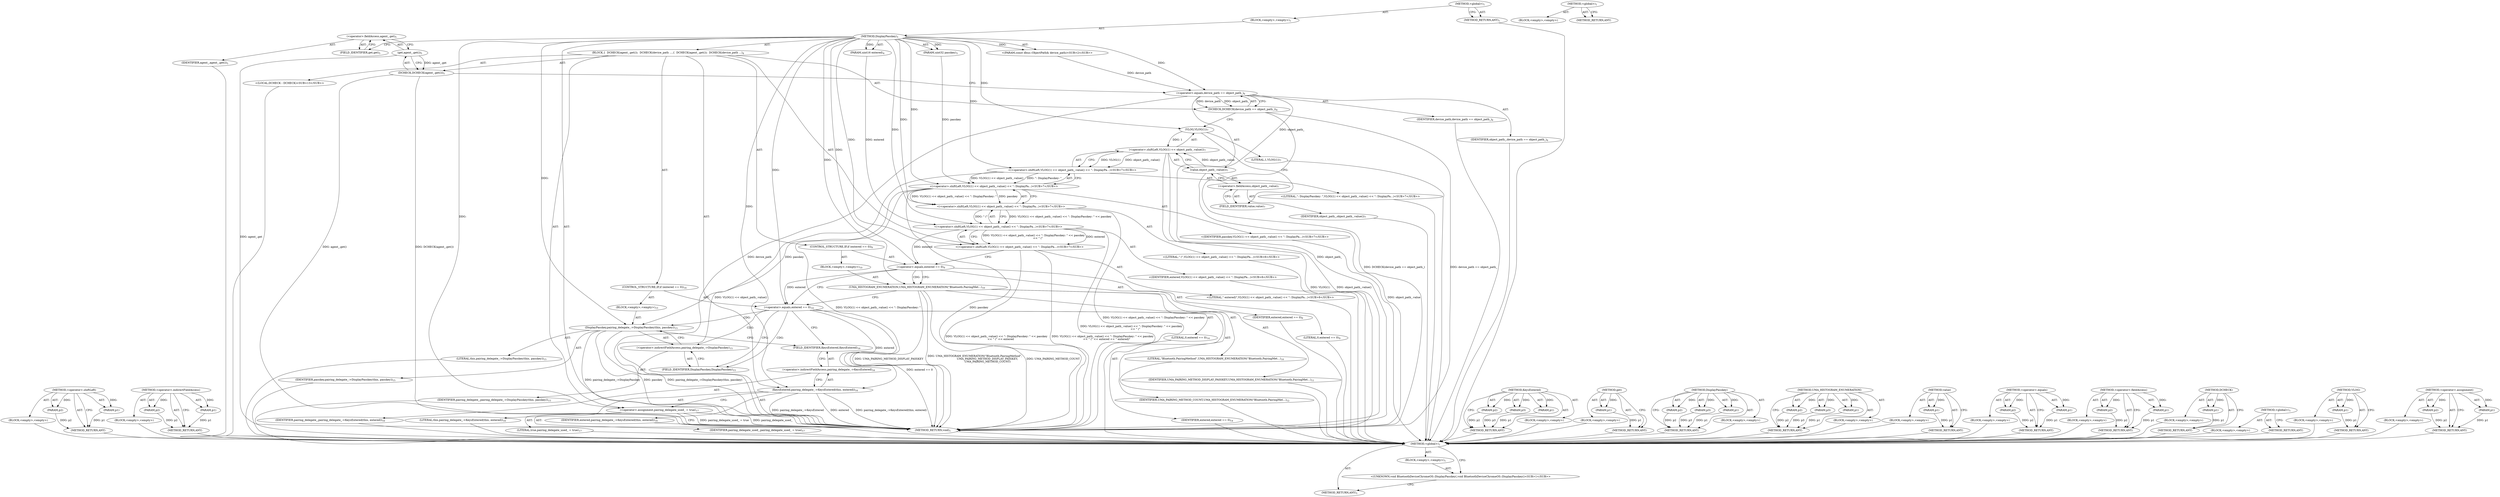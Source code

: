 digraph "&lt;global&gt;" {
vulnerable_122 [label=<(METHOD,&lt;operator&gt;.shiftLeft)>];
vulnerable_123 [label=<(PARAM,p1)>];
vulnerable_124 [label=<(PARAM,p2)>];
vulnerable_125 [label=<(BLOCK,&lt;empty&gt;,&lt;empty&gt;)>];
vulnerable_126 [label=<(METHOD_RETURN,ANY)>];
vulnerable_147 [label=<(METHOD,&lt;operator&gt;.indirectFieldAccess)>];
vulnerable_148 [label=<(PARAM,p1)>];
vulnerable_149 [label=<(PARAM,p2)>];
vulnerable_150 [label=<(BLOCK,&lt;empty&gt;,&lt;empty&gt;)>];
vulnerable_151 [label=<(METHOD_RETURN,ANY)>];
vulnerable_6 [label=<(METHOD,&lt;global&gt;)<SUB>1</SUB>>];
vulnerable_7 [label=<(BLOCK,&lt;empty&gt;,&lt;empty&gt;)<SUB>1</SUB>>];
vulnerable_8 [label=<(METHOD,DisplayPasskey)<SUB>1</SUB>>];
vulnerable_9 [label="<(PARAM,const dbus::ObjectPath&amp; device_path)<SUB>2</SUB>>"];
vulnerable_10 [label=<(PARAM,uint32 passkey)<SUB>3</SUB>>];
vulnerable_11 [label=<(PARAM,uint16 entered)<SUB>4</SUB>>];
vulnerable_12 [label=<(BLOCK,{
  DCHECK(agent_.get());
  DCHECK(device_path ...,{
  DCHECK(agent_.get());
  DCHECK(device_path ...)<SUB>4</SUB>>];
vulnerable_13 [label=<(DCHECK,DCHECK(agent_.get()))<SUB>5</SUB>>];
vulnerable_14 [label=<(get,agent_.get())<SUB>5</SUB>>];
vulnerable_15 [label=<(&lt;operator&gt;.fieldAccess,agent_.get)<SUB>5</SUB>>];
vulnerable_16 [label=<(IDENTIFIER,agent_,agent_.get())<SUB>5</SUB>>];
vulnerable_17 [label=<(FIELD_IDENTIFIER,get,get)<SUB>5</SUB>>];
vulnerable_18 [label=<(DCHECK,DCHECK(device_path == object_path_))<SUB>6</SUB>>];
vulnerable_19 [label=<(&lt;operator&gt;.equals,device_path == object_path_)<SUB>6</SUB>>];
vulnerable_20 [label=<(IDENTIFIER,device_path,device_path == object_path_)<SUB>6</SUB>>];
vulnerable_21 [label=<(IDENTIFIER,object_path_,device_path == object_path_)<SUB>6</SUB>>];
vulnerable_22 [label="<(&lt;operator&gt;.shiftLeft,VLOG(1) &lt;&lt; object_path_.value() &lt;&lt; &quot;: DisplayPa...)<SUB>7</SUB>>"];
vulnerable_23 [label="<(&lt;operator&gt;.shiftLeft,VLOG(1) &lt;&lt; object_path_.value() &lt;&lt; &quot;: DisplayPa...)<SUB>7</SUB>>"];
vulnerable_24 [label="<(&lt;operator&gt;.shiftLeft,VLOG(1) &lt;&lt; object_path_.value() &lt;&lt; &quot;: DisplayPa...)<SUB>7</SUB>>"];
vulnerable_25 [label="<(&lt;operator&gt;.shiftLeft,VLOG(1) &lt;&lt; object_path_.value() &lt;&lt; &quot;: DisplayPa...)<SUB>7</SUB>>"];
vulnerable_26 [label="<(&lt;operator&gt;.shiftLeft,VLOG(1) &lt;&lt; object_path_.value() &lt;&lt; &quot;: DisplayPa...)<SUB>7</SUB>>"];
vulnerable_27 [label=<(&lt;operator&gt;.shiftLeft,VLOG(1) &lt;&lt; object_path_.value())<SUB>7</SUB>>];
vulnerable_28 [label=<(VLOG,VLOG(1))<SUB>7</SUB>>];
vulnerable_29 [label=<(LITERAL,1,VLOG(1))<SUB>7</SUB>>];
vulnerable_30 [label=<(value,object_path_.value())<SUB>7</SUB>>];
vulnerable_31 [label=<(&lt;operator&gt;.fieldAccess,object_path_.value)<SUB>7</SUB>>];
vulnerable_32 [label=<(IDENTIFIER,object_path_,object_path_.value())<SUB>7</SUB>>];
vulnerable_33 [label=<(FIELD_IDENTIFIER,value,value)<SUB>7</SUB>>];
vulnerable_34 [label="<(LITERAL,&quot;: DisplayPasskey: &quot;,VLOG(1) &lt;&lt; object_path_.value() &lt;&lt; &quot;: DisplayPa...)<SUB>7</SUB>>"];
vulnerable_35 [label="<(IDENTIFIER,passkey,VLOG(1) &lt;&lt; object_path_.value() &lt;&lt; &quot;: DisplayPa...)<SUB>7</SUB>>"];
vulnerable_36 [label="<(LITERAL,&quot; (&quot;,VLOG(1) &lt;&lt; object_path_.value() &lt;&lt; &quot;: DisplayPa...)<SUB>8</SUB>>"];
vulnerable_37 [label="<(IDENTIFIER,entered,VLOG(1) &lt;&lt; object_path_.value() &lt;&lt; &quot;: DisplayPa...)<SUB>8</SUB>>"];
vulnerable_38 [label="<(LITERAL,&quot; entered)&quot;,VLOG(1) &lt;&lt; object_path_.value() &lt;&lt; &quot;: DisplayPa...)<SUB>8</SUB>>"];
vulnerable_39 [label=<(CONTROL_STRUCTURE,IF,if (entered == 0))<SUB>9</SUB>>];
vulnerable_40 [label=<(&lt;operator&gt;.equals,entered == 0)<SUB>9</SUB>>];
vulnerable_41 [label=<(IDENTIFIER,entered,entered == 0)<SUB>9</SUB>>];
vulnerable_42 [label=<(LITERAL,0,entered == 0)<SUB>9</SUB>>];
vulnerable_43 [label=<(BLOCK,&lt;empty&gt;,&lt;empty&gt;)<SUB>10</SUB>>];
vulnerable_44 [label=<(UMA_HISTOGRAM_ENUMERATION,UMA_HISTOGRAM_ENUMERATION(&quot;Bluetooth.PairingMet...)<SUB>10</SUB>>];
vulnerable_45 [label=<(LITERAL,&quot;Bluetooth.PairingMethod&quot;,UMA_HISTOGRAM_ENUMERATION(&quot;Bluetooth.PairingMet...)<SUB>10</SUB>>];
vulnerable_46 [label=<(IDENTIFIER,UMA_PAIRING_METHOD_DISPLAY_PASSKEY,UMA_HISTOGRAM_ENUMERATION(&quot;Bluetooth.PairingMet...)<SUB>11</SUB>>];
vulnerable_47 [label=<(IDENTIFIER,UMA_PAIRING_METHOD_COUNT,UMA_HISTOGRAM_ENUMERATION(&quot;Bluetooth.PairingMet...)<SUB>12</SUB>>];
vulnerable_48 [label="<(LOCAL,DCHECK : DCHECK)<SUB>13</SUB>>"];
vulnerable_49 [label=<(CONTROL_STRUCTURE,IF,if (entered == 0))<SUB>14</SUB>>];
vulnerable_50 [label=<(&lt;operator&gt;.equals,entered == 0)<SUB>14</SUB>>];
vulnerable_51 [label=<(IDENTIFIER,entered,entered == 0)<SUB>14</SUB>>];
vulnerable_52 [label=<(LITERAL,0,entered == 0)<SUB>14</SUB>>];
vulnerable_53 [label=<(BLOCK,&lt;empty&gt;,&lt;empty&gt;)<SUB>15</SUB>>];
vulnerable_54 [label=<(DisplayPasskey,pairing_delegate_-&gt;DisplayPasskey(this, passkey))<SUB>15</SUB>>];
vulnerable_55 [label=<(&lt;operator&gt;.indirectFieldAccess,pairing_delegate_-&gt;DisplayPasskey)<SUB>15</SUB>>];
vulnerable_56 [label=<(IDENTIFIER,pairing_delegate_,pairing_delegate_-&gt;DisplayPasskey(this, passkey))<SUB>15</SUB>>];
vulnerable_57 [label=<(FIELD_IDENTIFIER,DisplayPasskey,DisplayPasskey)<SUB>15</SUB>>];
vulnerable_58 [label=<(LITERAL,this,pairing_delegate_-&gt;DisplayPasskey(this, passkey))<SUB>15</SUB>>];
vulnerable_59 [label=<(IDENTIFIER,passkey,pairing_delegate_-&gt;DisplayPasskey(this, passkey))<SUB>15</SUB>>];
vulnerable_60 [label=<(KeysEntered,pairing_delegate_-&gt;KeysEntered(this, entered))<SUB>16</SUB>>];
vulnerable_61 [label=<(&lt;operator&gt;.indirectFieldAccess,pairing_delegate_-&gt;KeysEntered)<SUB>16</SUB>>];
vulnerable_62 [label=<(IDENTIFIER,pairing_delegate_,pairing_delegate_-&gt;KeysEntered(this, entered))<SUB>16</SUB>>];
vulnerable_63 [label=<(FIELD_IDENTIFIER,KeysEntered,KeysEntered)<SUB>16</SUB>>];
vulnerable_64 [label=<(LITERAL,this,pairing_delegate_-&gt;KeysEntered(this, entered))<SUB>16</SUB>>];
vulnerable_65 [label=<(IDENTIFIER,entered,pairing_delegate_-&gt;KeysEntered(this, entered))<SUB>16</SUB>>];
vulnerable_66 [label=<(&lt;operator&gt;.assignment,pairing_delegate_used_ = true)<SUB>17</SUB>>];
vulnerable_67 [label=<(IDENTIFIER,pairing_delegate_used_,pairing_delegate_used_ = true)<SUB>17</SUB>>];
vulnerable_68 [label=<(LITERAL,true,pairing_delegate_used_ = true)<SUB>17</SUB>>];
vulnerable_69 [label=<(METHOD_RETURN,void)<SUB>1</SUB>>];
vulnerable_71 [label=<(METHOD_RETURN,ANY)<SUB>1</SUB>>];
vulnerable_152 [label=<(METHOD,KeysEntered)>];
vulnerable_153 [label=<(PARAM,p1)>];
vulnerable_154 [label=<(PARAM,p2)>];
vulnerable_155 [label=<(PARAM,p3)>];
vulnerable_156 [label=<(BLOCK,&lt;empty&gt;,&lt;empty&gt;)>];
vulnerable_157 [label=<(METHOD_RETURN,ANY)>];
vulnerable_108 [label=<(METHOD,get)>];
vulnerable_109 [label=<(PARAM,p1)>];
vulnerable_110 [label=<(BLOCK,&lt;empty&gt;,&lt;empty&gt;)>];
vulnerable_111 [label=<(METHOD_RETURN,ANY)>];
vulnerable_141 [label=<(METHOD,DisplayPasskey)>];
vulnerable_142 [label=<(PARAM,p1)>];
vulnerable_143 [label=<(PARAM,p2)>];
vulnerable_144 [label=<(PARAM,p3)>];
vulnerable_145 [label=<(BLOCK,&lt;empty&gt;,&lt;empty&gt;)>];
vulnerable_146 [label=<(METHOD_RETURN,ANY)>];
vulnerable_135 [label=<(METHOD,UMA_HISTOGRAM_ENUMERATION)>];
vulnerable_136 [label=<(PARAM,p1)>];
vulnerable_137 [label=<(PARAM,p2)>];
vulnerable_138 [label=<(PARAM,p3)>];
vulnerable_139 [label=<(BLOCK,&lt;empty&gt;,&lt;empty&gt;)>];
vulnerable_140 [label=<(METHOD_RETURN,ANY)>];
vulnerable_131 [label=<(METHOD,value)>];
vulnerable_132 [label=<(PARAM,p1)>];
vulnerable_133 [label=<(BLOCK,&lt;empty&gt;,&lt;empty&gt;)>];
vulnerable_134 [label=<(METHOD_RETURN,ANY)>];
vulnerable_117 [label=<(METHOD,&lt;operator&gt;.equals)>];
vulnerable_118 [label=<(PARAM,p1)>];
vulnerable_119 [label=<(PARAM,p2)>];
vulnerable_120 [label=<(BLOCK,&lt;empty&gt;,&lt;empty&gt;)>];
vulnerable_121 [label=<(METHOD_RETURN,ANY)>];
vulnerable_112 [label=<(METHOD,&lt;operator&gt;.fieldAccess)>];
vulnerable_113 [label=<(PARAM,p1)>];
vulnerable_114 [label=<(PARAM,p2)>];
vulnerable_115 [label=<(BLOCK,&lt;empty&gt;,&lt;empty&gt;)>];
vulnerable_116 [label=<(METHOD_RETURN,ANY)>];
vulnerable_104 [label=<(METHOD,DCHECK)>];
vulnerable_105 [label=<(PARAM,p1)>];
vulnerable_106 [label=<(BLOCK,&lt;empty&gt;,&lt;empty&gt;)>];
vulnerable_107 [label=<(METHOD_RETURN,ANY)>];
vulnerable_98 [label=<(METHOD,&lt;global&gt;)<SUB>1</SUB>>];
vulnerable_99 [label=<(BLOCK,&lt;empty&gt;,&lt;empty&gt;)>];
vulnerable_100 [label=<(METHOD_RETURN,ANY)>];
vulnerable_127 [label=<(METHOD,VLOG)>];
vulnerable_128 [label=<(PARAM,p1)>];
vulnerable_129 [label=<(BLOCK,&lt;empty&gt;,&lt;empty&gt;)>];
vulnerable_130 [label=<(METHOD_RETURN,ANY)>];
vulnerable_158 [label=<(METHOD,&lt;operator&gt;.assignment)>];
vulnerable_159 [label=<(PARAM,p1)>];
vulnerable_160 [label=<(PARAM,p2)>];
vulnerable_161 [label=<(BLOCK,&lt;empty&gt;,&lt;empty&gt;)>];
vulnerable_162 [label=<(METHOD_RETURN,ANY)>];
fixed_6 [label=<(METHOD,&lt;global&gt;)<SUB>1</SUB>>];
fixed_7 [label=<(BLOCK,&lt;empty&gt;,&lt;empty&gt;)<SUB>1</SUB>>];
fixed_8 [label="<(UNKNOWN,void BluetoothDeviceChromeOS::DisplayPasskey(,void BluetoothDeviceChromeOS::DisplayPasskey()<SUB>1</SUB>>"];
fixed_9 [label=<(METHOD_RETURN,ANY)<SUB>1</SUB>>];
fixed_14 [label=<(METHOD,&lt;global&gt;)<SUB>1</SUB>>];
fixed_15 [label=<(BLOCK,&lt;empty&gt;,&lt;empty&gt;)>];
fixed_16 [label=<(METHOD_RETURN,ANY)>];
vulnerable_122 -> vulnerable_123  [key=0, label="AST: "];
vulnerable_122 -> vulnerable_123  [key=1, label="DDG: "];
vulnerable_122 -> vulnerable_125  [key=0, label="AST: "];
vulnerable_122 -> vulnerable_124  [key=0, label="AST: "];
vulnerable_122 -> vulnerable_124  [key=1, label="DDG: "];
vulnerable_122 -> vulnerable_126  [key=0, label="AST: "];
vulnerable_122 -> vulnerable_126  [key=1, label="CFG: "];
vulnerable_123 -> vulnerable_126  [key=0, label="DDG: p1"];
vulnerable_124 -> vulnerable_126  [key=0, label="DDG: p2"];
vulnerable_125 -> fixed_6  [key=0];
vulnerable_126 -> fixed_6  [key=0];
vulnerable_147 -> vulnerable_148  [key=0, label="AST: "];
vulnerable_147 -> vulnerable_148  [key=1, label="DDG: "];
vulnerable_147 -> vulnerable_150  [key=0, label="AST: "];
vulnerable_147 -> vulnerable_149  [key=0, label="AST: "];
vulnerable_147 -> vulnerable_149  [key=1, label="DDG: "];
vulnerable_147 -> vulnerable_151  [key=0, label="AST: "];
vulnerable_147 -> vulnerable_151  [key=1, label="CFG: "];
vulnerable_148 -> vulnerable_151  [key=0, label="DDG: p1"];
vulnerable_149 -> vulnerable_151  [key=0, label="DDG: p2"];
vulnerable_150 -> fixed_6  [key=0];
vulnerable_151 -> fixed_6  [key=0];
vulnerable_6 -> vulnerable_7  [key=0, label="AST: "];
vulnerable_6 -> vulnerable_71  [key=0, label="AST: "];
vulnerable_6 -> vulnerable_71  [key=1, label="CFG: "];
vulnerable_7 -> vulnerable_8  [key=0, label="AST: "];
vulnerable_8 -> vulnerable_9  [key=0, label="AST: "];
vulnerable_8 -> vulnerable_9  [key=1, label="DDG: "];
vulnerable_8 -> vulnerable_10  [key=0, label="AST: "];
vulnerable_8 -> vulnerable_10  [key=1, label="DDG: "];
vulnerable_8 -> vulnerable_11  [key=0, label="AST: "];
vulnerable_8 -> vulnerable_11  [key=1, label="DDG: "];
vulnerable_8 -> vulnerable_12  [key=0, label="AST: "];
vulnerable_8 -> vulnerable_69  [key=0, label="AST: "];
vulnerable_8 -> vulnerable_17  [key=0, label="CFG: "];
vulnerable_8 -> vulnerable_66  [key=0, label="DDG: "];
vulnerable_8 -> vulnerable_22  [key=0, label="DDG: "];
vulnerable_8 -> vulnerable_60  [key=0, label="DDG: "];
vulnerable_8 -> vulnerable_19  [key=0, label="DDG: "];
vulnerable_8 -> vulnerable_23  [key=0, label="DDG: "];
vulnerable_8 -> vulnerable_40  [key=0, label="DDG: "];
vulnerable_8 -> vulnerable_50  [key=0, label="DDG: "];
vulnerable_8 -> vulnerable_24  [key=0, label="DDG: "];
vulnerable_8 -> vulnerable_44  [key=0, label="DDG: "];
vulnerable_8 -> vulnerable_54  [key=0, label="DDG: "];
vulnerable_8 -> vulnerable_25  [key=0, label="DDG: "];
vulnerable_8 -> vulnerable_26  [key=0, label="DDG: "];
vulnerable_8 -> vulnerable_28  [key=0, label="DDG: "];
vulnerable_9 -> vulnerable_19  [key=0, label="DDG: device_path"];
vulnerable_10 -> vulnerable_25  [key=0, label="DDG: passkey"];
vulnerable_11 -> vulnerable_23  [key=0, label="DDG: entered"];
vulnerable_12 -> vulnerable_13  [key=0, label="AST: "];
vulnerable_12 -> vulnerable_18  [key=0, label="AST: "];
vulnerable_12 -> vulnerable_22  [key=0, label="AST: "];
vulnerable_12 -> vulnerable_39  [key=0, label="AST: "];
vulnerable_12 -> vulnerable_48  [key=0, label="AST: "];
vulnerable_12 -> vulnerable_49  [key=0, label="AST: "];
vulnerable_12 -> vulnerable_60  [key=0, label="AST: "];
vulnerable_12 -> vulnerable_66  [key=0, label="AST: "];
vulnerable_13 -> vulnerable_14  [key=0, label="AST: "];
vulnerable_13 -> vulnerable_19  [key=0, label="CFG: "];
vulnerable_13 -> vulnerable_69  [key=0, label="DDG: agent_.get()"];
vulnerable_13 -> vulnerable_69  [key=1, label="DDG: DCHECK(agent_.get())"];
vulnerable_14 -> vulnerable_15  [key=0, label="AST: "];
vulnerable_14 -> vulnerable_13  [key=0, label="CFG: "];
vulnerable_14 -> vulnerable_13  [key=1, label="DDG: agent_.get"];
vulnerable_14 -> vulnerable_69  [key=0, label="DDG: agent_.get"];
vulnerable_15 -> vulnerable_16  [key=0, label="AST: "];
vulnerable_15 -> vulnerable_17  [key=0, label="AST: "];
vulnerable_15 -> vulnerable_14  [key=0, label="CFG: "];
vulnerable_16 -> fixed_6  [key=0];
vulnerable_17 -> vulnerable_15  [key=0, label="CFG: "];
vulnerable_18 -> vulnerable_19  [key=0, label="AST: "];
vulnerable_18 -> vulnerable_28  [key=0, label="CFG: "];
vulnerable_18 -> vulnerable_69  [key=0, label="DDG: device_path == object_path_"];
vulnerable_18 -> vulnerable_69  [key=1, label="DDG: DCHECK(device_path == object_path_)"];
vulnerable_19 -> vulnerable_20  [key=0, label="AST: "];
vulnerable_19 -> vulnerable_21  [key=0, label="AST: "];
vulnerable_19 -> vulnerable_18  [key=0, label="CFG: "];
vulnerable_19 -> vulnerable_18  [key=1, label="DDG: device_path"];
vulnerable_19 -> vulnerable_18  [key=2, label="DDG: object_path_"];
vulnerable_19 -> vulnerable_69  [key=0, label="DDG: device_path"];
vulnerable_19 -> vulnerable_69  [key=1, label="DDG: object_path_"];
vulnerable_19 -> vulnerable_30  [key=0, label="DDG: object_path_"];
vulnerable_20 -> fixed_6  [key=0];
vulnerable_21 -> fixed_6  [key=0];
vulnerable_22 -> vulnerable_23  [key=0, label="AST: "];
vulnerable_22 -> vulnerable_38  [key=0, label="AST: "];
vulnerable_22 -> vulnerable_40  [key=0, label="CFG: "];
vulnerable_22 -> vulnerable_69  [key=0, label="DDG: VLOG(1) &lt;&lt; object_path_.value() &lt;&lt; &quot;: DisplayPasskey: &quot; &lt;&lt; passkey
          &lt;&lt; &quot; (&quot; &lt;&lt; entered"];
vulnerable_22 -> vulnerable_69  [key=1, label="DDG: VLOG(1) &lt;&lt; object_path_.value() &lt;&lt; &quot;: DisplayPasskey: &quot; &lt;&lt; passkey
          &lt;&lt; &quot; (&quot; &lt;&lt; entered &lt;&lt; &quot; entered)&quot;"];
vulnerable_23 -> vulnerable_24  [key=0, label="AST: "];
vulnerable_23 -> vulnerable_37  [key=0, label="AST: "];
vulnerable_23 -> vulnerable_22  [key=0, label="CFG: "];
vulnerable_23 -> vulnerable_22  [key=1, label="DDG: VLOG(1) &lt;&lt; object_path_.value() &lt;&lt; &quot;: DisplayPasskey: &quot; &lt;&lt; passkey
          &lt;&lt; &quot; (&quot;"];
vulnerable_23 -> vulnerable_22  [key=2, label="DDG: entered"];
vulnerable_23 -> vulnerable_69  [key=0, label="DDG: VLOG(1) &lt;&lt; object_path_.value() &lt;&lt; &quot;: DisplayPasskey: &quot; &lt;&lt; passkey
          &lt;&lt; &quot; (&quot;"];
vulnerable_23 -> vulnerable_40  [key=0, label="DDG: entered"];
vulnerable_24 -> vulnerable_25  [key=0, label="AST: "];
vulnerable_24 -> vulnerable_36  [key=0, label="AST: "];
vulnerable_24 -> vulnerable_23  [key=0, label="CFG: "];
vulnerable_24 -> vulnerable_23  [key=1, label="DDG: VLOG(1) &lt;&lt; object_path_.value() &lt;&lt; &quot;: DisplayPasskey: &quot; &lt;&lt; passkey"];
vulnerable_24 -> vulnerable_23  [key=2, label="DDG: &quot; (&quot;"];
vulnerable_24 -> vulnerable_69  [key=0, label="DDG: VLOG(1) &lt;&lt; object_path_.value() &lt;&lt; &quot;: DisplayPasskey: &quot; &lt;&lt; passkey"];
vulnerable_25 -> vulnerable_26  [key=0, label="AST: "];
vulnerable_25 -> vulnerable_35  [key=0, label="AST: "];
vulnerable_25 -> vulnerable_24  [key=0, label="CFG: "];
vulnerable_25 -> vulnerable_24  [key=1, label="DDG: VLOG(1) &lt;&lt; object_path_.value() &lt;&lt; &quot;: DisplayPasskey: &quot;"];
vulnerable_25 -> vulnerable_24  [key=2, label="DDG: passkey"];
vulnerable_25 -> vulnerable_69  [key=0, label="DDG: VLOG(1) &lt;&lt; object_path_.value() &lt;&lt; &quot;: DisplayPasskey: &quot;"];
vulnerable_25 -> vulnerable_69  [key=1, label="DDG: passkey"];
vulnerable_25 -> vulnerable_54  [key=0, label="DDG: passkey"];
vulnerable_26 -> vulnerable_27  [key=0, label="AST: "];
vulnerable_26 -> vulnerable_34  [key=0, label="AST: "];
vulnerable_26 -> vulnerable_25  [key=0, label="CFG: "];
vulnerable_26 -> vulnerable_25  [key=1, label="DDG: VLOG(1) &lt;&lt; object_path_.value()"];
vulnerable_26 -> vulnerable_25  [key=2, label="DDG: &quot;: DisplayPasskey: &quot;"];
vulnerable_26 -> vulnerable_69  [key=0, label="DDG: VLOG(1) &lt;&lt; object_path_.value()"];
vulnerable_27 -> vulnerable_28  [key=0, label="AST: "];
vulnerable_27 -> vulnerable_30  [key=0, label="AST: "];
vulnerable_27 -> vulnerable_26  [key=0, label="CFG: "];
vulnerable_27 -> vulnerable_26  [key=1, label="DDG: VLOG(1)"];
vulnerable_27 -> vulnerable_26  [key=2, label="DDG: object_path_.value()"];
vulnerable_27 -> vulnerable_69  [key=0, label="DDG: VLOG(1)"];
vulnerable_27 -> vulnerable_69  [key=1, label="DDG: object_path_.value()"];
vulnerable_28 -> vulnerable_29  [key=0, label="AST: "];
vulnerable_28 -> vulnerable_33  [key=0, label="CFG: "];
vulnerable_28 -> vulnerable_27  [key=0, label="DDG: 1"];
vulnerable_29 -> fixed_6  [key=0];
vulnerable_30 -> vulnerable_31  [key=0, label="AST: "];
vulnerable_30 -> vulnerable_27  [key=0, label="CFG: "];
vulnerable_30 -> vulnerable_27  [key=1, label="DDG: object_path_.value"];
vulnerable_30 -> vulnerable_69  [key=0, label="DDG: object_path_.value"];
vulnerable_31 -> vulnerable_32  [key=0, label="AST: "];
vulnerable_31 -> vulnerable_33  [key=0, label="AST: "];
vulnerable_31 -> vulnerable_30  [key=0, label="CFG: "];
vulnerable_32 -> fixed_6  [key=0];
vulnerable_33 -> vulnerable_31  [key=0, label="CFG: "];
vulnerable_34 -> fixed_6  [key=0];
vulnerable_35 -> fixed_6  [key=0];
vulnerable_36 -> fixed_6  [key=0];
vulnerable_37 -> fixed_6  [key=0];
vulnerable_38 -> fixed_6  [key=0];
vulnerable_39 -> vulnerable_40  [key=0, label="AST: "];
vulnerable_39 -> vulnerable_43  [key=0, label="AST: "];
vulnerable_40 -> vulnerable_41  [key=0, label="AST: "];
vulnerable_40 -> vulnerable_42  [key=0, label="AST: "];
vulnerable_40 -> vulnerable_44  [key=0, label="CFG: "];
vulnerable_40 -> vulnerable_44  [key=1, label="CDG: "];
vulnerable_40 -> vulnerable_50  [key=0, label="CFG: "];
vulnerable_40 -> vulnerable_50  [key=1, label="DDG: entered"];
vulnerable_41 -> fixed_6  [key=0];
vulnerable_42 -> fixed_6  [key=0];
vulnerable_43 -> vulnerable_44  [key=0, label="AST: "];
vulnerable_44 -> vulnerable_45  [key=0, label="AST: "];
vulnerable_44 -> vulnerable_46  [key=0, label="AST: "];
vulnerable_44 -> vulnerable_47  [key=0, label="AST: "];
vulnerable_44 -> vulnerable_50  [key=0, label="CFG: "];
vulnerable_44 -> vulnerable_69  [key=0, label="DDG: UMA_PAIRING_METHOD_DISPLAY_PASSKEY"];
vulnerable_44 -> vulnerable_69  [key=1, label="DDG: UMA_HISTOGRAM_ENUMERATION(&quot;Bluetooth.PairingMethod&quot;,
                              UMA_PAIRING_METHOD_DISPLAY_PASSKEY,
                              UMA_PAIRING_METHOD_COUNT)"];
vulnerable_44 -> vulnerable_69  [key=2, label="DDG: UMA_PAIRING_METHOD_COUNT"];
vulnerable_45 -> fixed_6  [key=0];
vulnerable_46 -> fixed_6  [key=0];
vulnerable_47 -> fixed_6  [key=0];
vulnerable_48 -> fixed_6  [key=0];
vulnerable_49 -> vulnerable_50  [key=0, label="AST: "];
vulnerable_49 -> vulnerable_53  [key=0, label="AST: "];
vulnerable_50 -> vulnerable_51  [key=0, label="AST: "];
vulnerable_50 -> vulnerable_52  [key=0, label="AST: "];
vulnerable_50 -> vulnerable_57  [key=0, label="CFG: "];
vulnerable_50 -> vulnerable_57  [key=1, label="CDG: "];
vulnerable_50 -> vulnerable_63  [key=0, label="CFG: "];
vulnerable_50 -> vulnerable_69  [key=0, label="DDG: entered == 0"];
vulnerable_50 -> vulnerable_60  [key=0, label="DDG: entered"];
vulnerable_50 -> vulnerable_54  [key=0, label="CDG: "];
vulnerable_50 -> vulnerable_55  [key=0, label="CDG: "];
vulnerable_51 -> fixed_6  [key=0];
vulnerable_52 -> fixed_6  [key=0];
vulnerable_53 -> vulnerable_54  [key=0, label="AST: "];
vulnerable_54 -> vulnerable_55  [key=0, label="AST: "];
vulnerable_54 -> vulnerable_58  [key=0, label="AST: "];
vulnerable_54 -> vulnerable_59  [key=0, label="AST: "];
vulnerable_54 -> vulnerable_63  [key=0, label="CFG: "];
vulnerable_54 -> vulnerable_69  [key=0, label="DDG: pairing_delegate_-&gt;DisplayPasskey"];
vulnerable_54 -> vulnerable_69  [key=1, label="DDG: passkey"];
vulnerable_54 -> vulnerable_69  [key=2, label="DDG: pairing_delegate_-&gt;DisplayPasskey(this, passkey)"];
vulnerable_55 -> vulnerable_56  [key=0, label="AST: "];
vulnerable_55 -> vulnerable_57  [key=0, label="AST: "];
vulnerable_55 -> vulnerable_54  [key=0, label="CFG: "];
vulnerable_56 -> fixed_6  [key=0];
vulnerable_57 -> vulnerable_55  [key=0, label="CFG: "];
vulnerable_58 -> fixed_6  [key=0];
vulnerable_59 -> fixed_6  [key=0];
vulnerable_60 -> vulnerable_61  [key=0, label="AST: "];
vulnerable_60 -> vulnerable_64  [key=0, label="AST: "];
vulnerable_60 -> vulnerable_65  [key=0, label="AST: "];
vulnerable_60 -> vulnerable_66  [key=0, label="CFG: "];
vulnerable_60 -> vulnerable_69  [key=0, label="DDG: pairing_delegate_-&gt;KeysEntered"];
vulnerable_60 -> vulnerable_69  [key=1, label="DDG: entered"];
vulnerable_60 -> vulnerable_69  [key=2, label="DDG: pairing_delegate_-&gt;KeysEntered(this, entered)"];
vulnerable_61 -> vulnerable_62  [key=0, label="AST: "];
vulnerable_61 -> vulnerable_63  [key=0, label="AST: "];
vulnerable_61 -> vulnerable_60  [key=0, label="CFG: "];
vulnerable_62 -> fixed_6  [key=0];
vulnerable_63 -> vulnerable_61  [key=0, label="CFG: "];
vulnerable_64 -> fixed_6  [key=0];
vulnerable_65 -> fixed_6  [key=0];
vulnerable_66 -> vulnerable_67  [key=0, label="AST: "];
vulnerable_66 -> vulnerable_68  [key=0, label="AST: "];
vulnerable_66 -> vulnerable_69  [key=0, label="CFG: "];
vulnerable_66 -> vulnerable_69  [key=1, label="DDG: pairing_delegate_used_ = true"];
vulnerable_66 -> vulnerable_69  [key=2, label="DDG: pairing_delegate_used_"];
vulnerable_67 -> fixed_6  [key=0];
vulnerable_68 -> fixed_6  [key=0];
vulnerable_69 -> fixed_6  [key=0];
vulnerable_71 -> fixed_6  [key=0];
vulnerable_152 -> vulnerable_153  [key=0, label="AST: "];
vulnerable_152 -> vulnerable_153  [key=1, label="DDG: "];
vulnerable_152 -> vulnerable_156  [key=0, label="AST: "];
vulnerable_152 -> vulnerable_154  [key=0, label="AST: "];
vulnerable_152 -> vulnerable_154  [key=1, label="DDG: "];
vulnerable_152 -> vulnerable_157  [key=0, label="AST: "];
vulnerable_152 -> vulnerable_157  [key=1, label="CFG: "];
vulnerable_152 -> vulnerable_155  [key=0, label="AST: "];
vulnerable_152 -> vulnerable_155  [key=1, label="DDG: "];
vulnerable_153 -> vulnerable_157  [key=0, label="DDG: p1"];
vulnerable_154 -> vulnerable_157  [key=0, label="DDG: p2"];
vulnerable_155 -> vulnerable_157  [key=0, label="DDG: p3"];
vulnerable_156 -> fixed_6  [key=0];
vulnerable_157 -> fixed_6  [key=0];
vulnerable_108 -> vulnerable_109  [key=0, label="AST: "];
vulnerable_108 -> vulnerable_109  [key=1, label="DDG: "];
vulnerable_108 -> vulnerable_110  [key=0, label="AST: "];
vulnerable_108 -> vulnerable_111  [key=0, label="AST: "];
vulnerable_108 -> vulnerable_111  [key=1, label="CFG: "];
vulnerable_109 -> vulnerable_111  [key=0, label="DDG: p1"];
vulnerable_110 -> fixed_6  [key=0];
vulnerable_111 -> fixed_6  [key=0];
vulnerable_141 -> vulnerable_142  [key=0, label="AST: "];
vulnerable_141 -> vulnerable_142  [key=1, label="DDG: "];
vulnerable_141 -> vulnerable_145  [key=0, label="AST: "];
vulnerable_141 -> vulnerable_143  [key=0, label="AST: "];
vulnerable_141 -> vulnerable_143  [key=1, label="DDG: "];
vulnerable_141 -> vulnerable_146  [key=0, label="AST: "];
vulnerable_141 -> vulnerable_146  [key=1, label="CFG: "];
vulnerable_141 -> vulnerable_144  [key=0, label="AST: "];
vulnerable_141 -> vulnerable_144  [key=1, label="DDG: "];
vulnerable_142 -> vulnerable_146  [key=0, label="DDG: p1"];
vulnerable_143 -> vulnerable_146  [key=0, label="DDG: p2"];
vulnerable_144 -> vulnerable_146  [key=0, label="DDG: p3"];
vulnerable_145 -> fixed_6  [key=0];
vulnerable_146 -> fixed_6  [key=0];
vulnerable_135 -> vulnerable_136  [key=0, label="AST: "];
vulnerable_135 -> vulnerable_136  [key=1, label="DDG: "];
vulnerable_135 -> vulnerable_139  [key=0, label="AST: "];
vulnerable_135 -> vulnerable_137  [key=0, label="AST: "];
vulnerable_135 -> vulnerable_137  [key=1, label="DDG: "];
vulnerable_135 -> vulnerable_140  [key=0, label="AST: "];
vulnerable_135 -> vulnerable_140  [key=1, label="CFG: "];
vulnerable_135 -> vulnerable_138  [key=0, label="AST: "];
vulnerable_135 -> vulnerable_138  [key=1, label="DDG: "];
vulnerable_136 -> vulnerable_140  [key=0, label="DDG: p1"];
vulnerable_137 -> vulnerable_140  [key=0, label="DDG: p2"];
vulnerable_138 -> vulnerable_140  [key=0, label="DDG: p3"];
vulnerable_139 -> fixed_6  [key=0];
vulnerable_140 -> fixed_6  [key=0];
vulnerable_131 -> vulnerable_132  [key=0, label="AST: "];
vulnerable_131 -> vulnerable_132  [key=1, label="DDG: "];
vulnerable_131 -> vulnerable_133  [key=0, label="AST: "];
vulnerable_131 -> vulnerable_134  [key=0, label="AST: "];
vulnerable_131 -> vulnerable_134  [key=1, label="CFG: "];
vulnerable_132 -> vulnerable_134  [key=0, label="DDG: p1"];
vulnerable_133 -> fixed_6  [key=0];
vulnerable_134 -> fixed_6  [key=0];
vulnerable_117 -> vulnerable_118  [key=0, label="AST: "];
vulnerable_117 -> vulnerable_118  [key=1, label="DDG: "];
vulnerable_117 -> vulnerable_120  [key=0, label="AST: "];
vulnerable_117 -> vulnerable_119  [key=0, label="AST: "];
vulnerable_117 -> vulnerable_119  [key=1, label="DDG: "];
vulnerable_117 -> vulnerable_121  [key=0, label="AST: "];
vulnerable_117 -> vulnerable_121  [key=1, label="CFG: "];
vulnerable_118 -> vulnerable_121  [key=0, label="DDG: p1"];
vulnerable_119 -> vulnerable_121  [key=0, label="DDG: p2"];
vulnerable_120 -> fixed_6  [key=0];
vulnerable_121 -> fixed_6  [key=0];
vulnerable_112 -> vulnerable_113  [key=0, label="AST: "];
vulnerable_112 -> vulnerable_113  [key=1, label="DDG: "];
vulnerable_112 -> vulnerable_115  [key=0, label="AST: "];
vulnerable_112 -> vulnerable_114  [key=0, label="AST: "];
vulnerable_112 -> vulnerable_114  [key=1, label="DDG: "];
vulnerable_112 -> vulnerable_116  [key=0, label="AST: "];
vulnerable_112 -> vulnerable_116  [key=1, label="CFG: "];
vulnerable_113 -> vulnerable_116  [key=0, label="DDG: p1"];
vulnerable_114 -> vulnerable_116  [key=0, label="DDG: p2"];
vulnerable_115 -> fixed_6  [key=0];
vulnerable_116 -> fixed_6  [key=0];
vulnerable_104 -> vulnerable_105  [key=0, label="AST: "];
vulnerable_104 -> vulnerable_105  [key=1, label="DDG: "];
vulnerable_104 -> vulnerable_106  [key=0, label="AST: "];
vulnerable_104 -> vulnerable_107  [key=0, label="AST: "];
vulnerable_104 -> vulnerable_107  [key=1, label="CFG: "];
vulnerable_105 -> vulnerable_107  [key=0, label="DDG: p1"];
vulnerable_106 -> fixed_6  [key=0];
vulnerable_107 -> fixed_6  [key=0];
vulnerable_98 -> vulnerable_99  [key=0, label="AST: "];
vulnerable_98 -> vulnerable_100  [key=0, label="AST: "];
vulnerable_98 -> vulnerable_100  [key=1, label="CFG: "];
vulnerable_99 -> fixed_6  [key=0];
vulnerable_100 -> fixed_6  [key=0];
vulnerable_127 -> vulnerable_128  [key=0, label="AST: "];
vulnerable_127 -> vulnerable_128  [key=1, label="DDG: "];
vulnerable_127 -> vulnerable_129  [key=0, label="AST: "];
vulnerable_127 -> vulnerable_130  [key=0, label="AST: "];
vulnerable_127 -> vulnerable_130  [key=1, label="CFG: "];
vulnerable_128 -> vulnerable_130  [key=0, label="DDG: p1"];
vulnerable_129 -> fixed_6  [key=0];
vulnerable_130 -> fixed_6  [key=0];
vulnerable_158 -> vulnerable_159  [key=0, label="AST: "];
vulnerable_158 -> vulnerable_159  [key=1, label="DDG: "];
vulnerable_158 -> vulnerable_161  [key=0, label="AST: "];
vulnerable_158 -> vulnerable_160  [key=0, label="AST: "];
vulnerable_158 -> vulnerable_160  [key=1, label="DDG: "];
vulnerable_158 -> vulnerable_162  [key=0, label="AST: "];
vulnerable_158 -> vulnerable_162  [key=1, label="CFG: "];
vulnerable_159 -> vulnerable_162  [key=0, label="DDG: p1"];
vulnerable_160 -> vulnerable_162  [key=0, label="DDG: p2"];
vulnerable_161 -> fixed_6  [key=0];
vulnerable_162 -> fixed_6  [key=0];
fixed_6 -> fixed_7  [key=0, label="AST: "];
fixed_6 -> fixed_9  [key=0, label="AST: "];
fixed_6 -> fixed_8  [key=0, label="CFG: "];
fixed_7 -> fixed_8  [key=0, label="AST: "];
fixed_8 -> fixed_9  [key=0, label="CFG: "];
fixed_14 -> fixed_15  [key=0, label="AST: "];
fixed_14 -> fixed_16  [key=0, label="AST: "];
fixed_14 -> fixed_16  [key=1, label="CFG: "];
}
